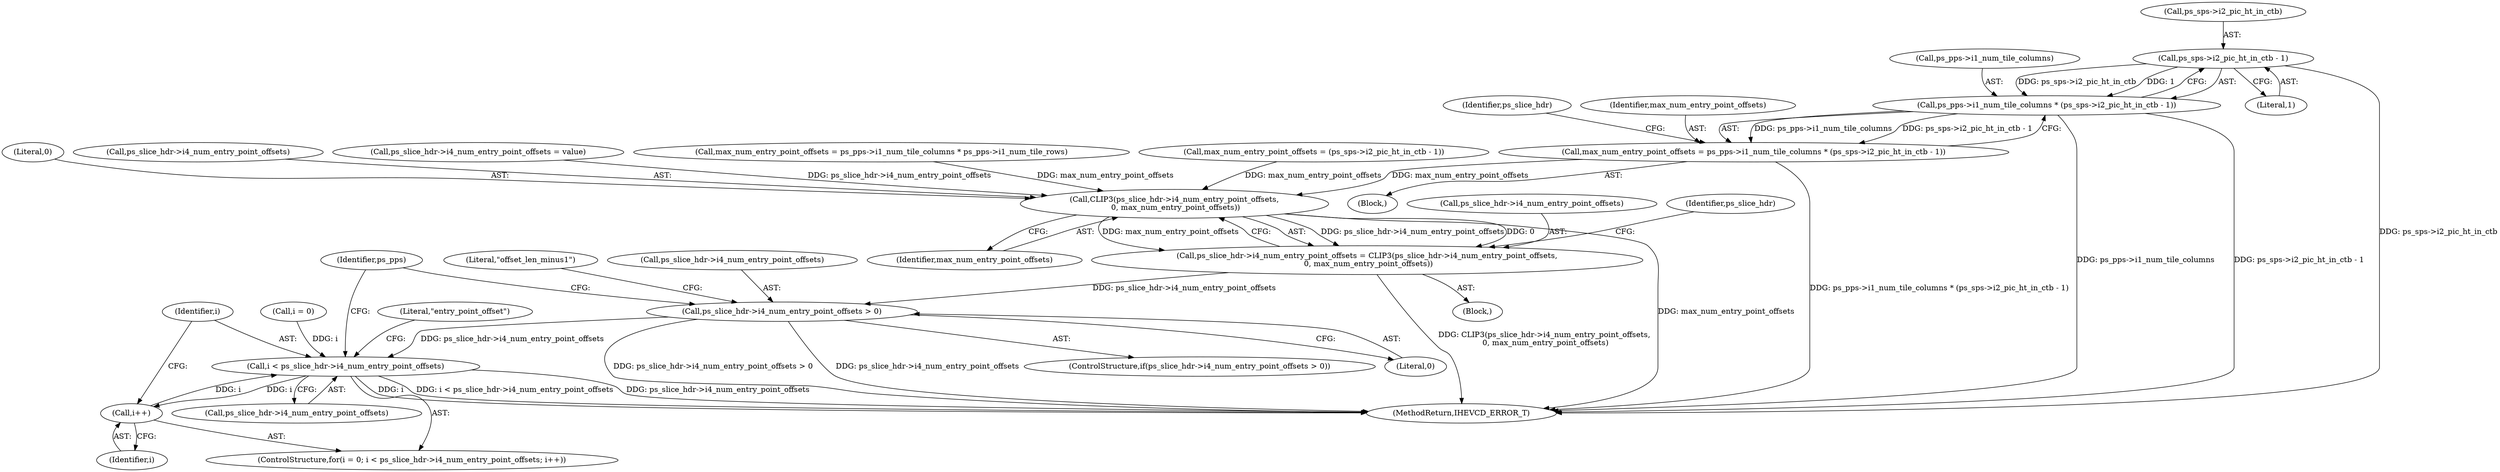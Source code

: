 digraph "0_Android_7c9be319a279654e55a6d757265f88c61a16a4d5@pointer" {
"1001904" [label="(Call,ps_sps->i2_pic_ht_in_ctb - 1)"];
"1001900" [label="(Call,ps_pps->i1_num_tile_columns * (ps_sps->i2_pic_ht_in_ctb - 1))"];
"1001898" [label="(Call,max_num_entry_point_offsets = ps_pps->i1_num_tile_columns * (ps_sps->i2_pic_ht_in_ctb - 1))"];
"1001937" [label="(Call,CLIP3(ps_slice_hdr->i4_num_entry_point_offsets,\n 0, max_num_entry_point_offsets))"];
"1001933" [label="(Call,ps_slice_hdr->i4_num_entry_point_offsets = CLIP3(ps_slice_hdr->i4_num_entry_point_offsets,\n 0, max_num_entry_point_offsets))"];
"1001944" [label="(Call,ps_slice_hdr->i4_num_entry_point_offsets > 0)"];
"1001965" [label="(Call,i < ps_slice_hdr->i4_num_entry_point_offsets)"];
"1001970" [label="(Call,i++)"];
"1001982" [label="(Identifier,ps_pps)"];
"1001970" [label="(Call,i++)"];
"1001948" [label="(Literal,0)"];
"1001967" [label="(Call,ps_slice_hdr->i4_num_entry_point_offsets)"];
"1001897" [label="(Block,)"];
"1001945" [label="(Call,ps_slice_hdr->i4_num_entry_point_offsets)"];
"1001971" [label="(Identifier,i)"];
"1001951" [label="(Literal,\"offset_len_minus1\")"];
"1001915" [label="(Call,max_num_entry_point_offsets = ps_pps->i1_num_tile_columns * ps_pps->i1_num_tile_rows)"];
"1001962" [label="(Call,i = 0)"];
"1001935" [label="(Identifier,ps_slice_hdr)"];
"1001926" [label="(Call,max_num_entry_point_offsets = (ps_sps->i2_pic_ht_in_ctb - 1))"];
"1001908" [label="(Literal,1)"];
"1001901" [label="(Call,ps_pps->i1_num_tile_columns)"];
"1001905" [label="(Call,ps_sps->i2_pic_ht_in_ctb)"];
"1001966" [label="(Identifier,i)"];
"1001934" [label="(Call,ps_slice_hdr->i4_num_entry_point_offsets)"];
"1001965" [label="(Call,i < ps_slice_hdr->i4_num_entry_point_offsets)"];
"1001974" [label="(Literal,\"entry_point_offset\")"];
"1001942" [label="(Identifier,max_num_entry_point_offsets)"];
"1001943" [label="(ControlStructure,if(ps_slice_hdr->i4_num_entry_point_offsets > 0))"];
"1001946" [label="(Identifier,ps_slice_hdr)"];
"1001941" [label="(Literal,0)"];
"1001887" [label="(Block,)"];
"1001904" [label="(Call,ps_sps->i2_pic_ht_in_ctb - 1)"];
"1001944" [label="(Call,ps_slice_hdr->i4_num_entry_point_offsets > 0)"];
"1001899" [label="(Identifier,max_num_entry_point_offsets)"];
"1001938" [label="(Call,ps_slice_hdr->i4_num_entry_point_offsets)"];
"1001933" [label="(Call,ps_slice_hdr->i4_num_entry_point_offsets = CLIP3(ps_slice_hdr->i4_num_entry_point_offsets,\n 0, max_num_entry_point_offsets))"];
"1002661" [label="(MethodReturn,IHEVCD_ERROR_T)"];
"1001898" [label="(Call,max_num_entry_point_offsets = ps_pps->i1_num_tile_columns * (ps_sps->i2_pic_ht_in_ctb - 1))"];
"1001882" [label="(Call,ps_slice_hdr->i4_num_entry_point_offsets = value)"];
"1001937" [label="(Call,CLIP3(ps_slice_hdr->i4_num_entry_point_offsets,\n 0, max_num_entry_point_offsets))"];
"1001900" [label="(Call,ps_pps->i1_num_tile_columns * (ps_sps->i2_pic_ht_in_ctb - 1))"];
"1001961" [label="(ControlStructure,for(i = 0; i < ps_slice_hdr->i4_num_entry_point_offsets; i++))"];
"1001904" -> "1001900"  [label="AST: "];
"1001904" -> "1001908"  [label="CFG: "];
"1001905" -> "1001904"  [label="AST: "];
"1001908" -> "1001904"  [label="AST: "];
"1001900" -> "1001904"  [label="CFG: "];
"1001904" -> "1002661"  [label="DDG: ps_sps->i2_pic_ht_in_ctb"];
"1001904" -> "1001900"  [label="DDG: ps_sps->i2_pic_ht_in_ctb"];
"1001904" -> "1001900"  [label="DDG: 1"];
"1001900" -> "1001898"  [label="AST: "];
"1001901" -> "1001900"  [label="AST: "];
"1001898" -> "1001900"  [label="CFG: "];
"1001900" -> "1002661"  [label="DDG: ps_sps->i2_pic_ht_in_ctb - 1"];
"1001900" -> "1002661"  [label="DDG: ps_pps->i1_num_tile_columns"];
"1001900" -> "1001898"  [label="DDG: ps_pps->i1_num_tile_columns"];
"1001900" -> "1001898"  [label="DDG: ps_sps->i2_pic_ht_in_ctb - 1"];
"1001898" -> "1001897"  [label="AST: "];
"1001899" -> "1001898"  [label="AST: "];
"1001935" -> "1001898"  [label="CFG: "];
"1001898" -> "1002661"  [label="DDG: ps_pps->i1_num_tile_columns * (ps_sps->i2_pic_ht_in_ctb - 1)"];
"1001898" -> "1001937"  [label="DDG: max_num_entry_point_offsets"];
"1001937" -> "1001933"  [label="AST: "];
"1001937" -> "1001942"  [label="CFG: "];
"1001938" -> "1001937"  [label="AST: "];
"1001941" -> "1001937"  [label="AST: "];
"1001942" -> "1001937"  [label="AST: "];
"1001933" -> "1001937"  [label="CFG: "];
"1001937" -> "1002661"  [label="DDG: max_num_entry_point_offsets"];
"1001937" -> "1001933"  [label="DDG: ps_slice_hdr->i4_num_entry_point_offsets"];
"1001937" -> "1001933"  [label="DDG: 0"];
"1001937" -> "1001933"  [label="DDG: max_num_entry_point_offsets"];
"1001882" -> "1001937"  [label="DDG: ps_slice_hdr->i4_num_entry_point_offsets"];
"1001915" -> "1001937"  [label="DDG: max_num_entry_point_offsets"];
"1001926" -> "1001937"  [label="DDG: max_num_entry_point_offsets"];
"1001933" -> "1001887"  [label="AST: "];
"1001934" -> "1001933"  [label="AST: "];
"1001946" -> "1001933"  [label="CFG: "];
"1001933" -> "1002661"  [label="DDG: CLIP3(ps_slice_hdr->i4_num_entry_point_offsets,\n 0, max_num_entry_point_offsets)"];
"1001933" -> "1001944"  [label="DDG: ps_slice_hdr->i4_num_entry_point_offsets"];
"1001944" -> "1001943"  [label="AST: "];
"1001944" -> "1001948"  [label="CFG: "];
"1001945" -> "1001944"  [label="AST: "];
"1001948" -> "1001944"  [label="AST: "];
"1001951" -> "1001944"  [label="CFG: "];
"1001982" -> "1001944"  [label="CFG: "];
"1001944" -> "1002661"  [label="DDG: ps_slice_hdr->i4_num_entry_point_offsets"];
"1001944" -> "1002661"  [label="DDG: ps_slice_hdr->i4_num_entry_point_offsets > 0"];
"1001944" -> "1001965"  [label="DDG: ps_slice_hdr->i4_num_entry_point_offsets"];
"1001965" -> "1001961"  [label="AST: "];
"1001965" -> "1001967"  [label="CFG: "];
"1001966" -> "1001965"  [label="AST: "];
"1001967" -> "1001965"  [label="AST: "];
"1001974" -> "1001965"  [label="CFG: "];
"1001982" -> "1001965"  [label="CFG: "];
"1001965" -> "1002661"  [label="DDG: i"];
"1001965" -> "1002661"  [label="DDG: i < ps_slice_hdr->i4_num_entry_point_offsets"];
"1001965" -> "1002661"  [label="DDG: ps_slice_hdr->i4_num_entry_point_offsets"];
"1001970" -> "1001965"  [label="DDG: i"];
"1001962" -> "1001965"  [label="DDG: i"];
"1001965" -> "1001970"  [label="DDG: i"];
"1001970" -> "1001961"  [label="AST: "];
"1001970" -> "1001971"  [label="CFG: "];
"1001971" -> "1001970"  [label="AST: "];
"1001966" -> "1001970"  [label="CFG: "];
}
